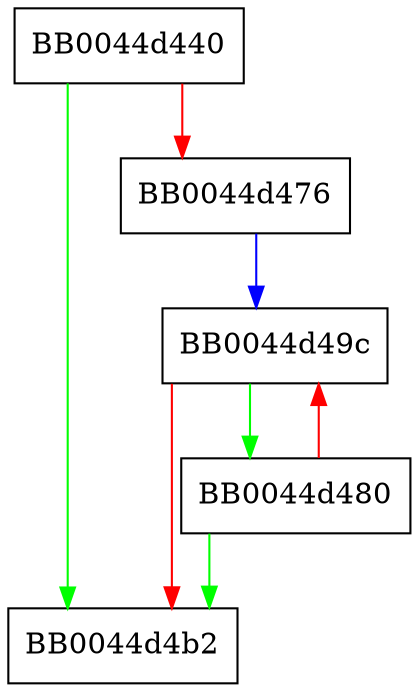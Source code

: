 digraph ECDH_EVP_derive_key_loop {
  node [shape="box"];
  graph [splines=ortho];
  BB0044d440 -> BB0044d4b2 [color="green"];
  BB0044d440 -> BB0044d476 [color="red"];
  BB0044d476 -> BB0044d49c [color="blue"];
  BB0044d480 -> BB0044d4b2 [color="green"];
  BB0044d480 -> BB0044d49c [color="red"];
  BB0044d49c -> BB0044d480 [color="green"];
  BB0044d49c -> BB0044d4b2 [color="red"];
}